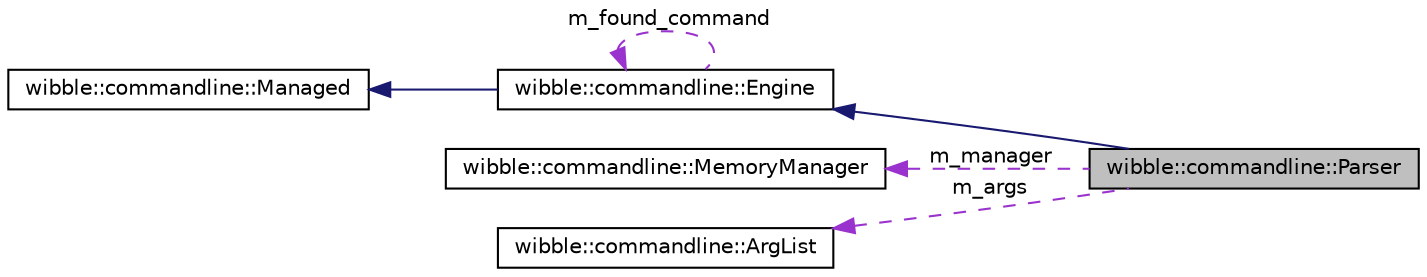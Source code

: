 digraph G
{
  edge [fontname="Helvetica",fontsize="10",labelfontname="Helvetica",labelfontsize="10"];
  node [fontname="Helvetica",fontsize="10",shape=record];
  rankdir="LR";
  Node1 [label="wibble::commandline::Parser",height=0.2,width=0.4,color="black", fillcolor="grey75", style="filled" fontcolor="black"];
  Node2 -> Node1 [dir="back",color="midnightblue",fontsize="10",style="solid",fontname="Helvetica"];
  Node2 [label="wibble::commandline::Engine",height=0.2,width=0.4,color="black", fillcolor="white", style="filled",URL="$classwibble_1_1commandline_1_1Engine.html",tooltip="Parse commandline options."];
  Node3 -> Node2 [dir="back",color="midnightblue",fontsize="10",style="solid",fontname="Helvetica"];
  Node3 [label="wibble::commandline::Managed",height=0.2,width=0.4,color="black", fillcolor="white", style="filled",URL="$classwibble_1_1commandline_1_1Managed.html"];
  Node2 -> Node2 [dir="back",color="darkorchid3",fontsize="10",style="dashed",label=" m_found_command" ,fontname="Helvetica"];
  Node4 -> Node1 [dir="back",color="darkorchid3",fontsize="10",style="dashed",label=" m_manager" ,fontname="Helvetica"];
  Node4 [label="wibble::commandline::MemoryManager",height=0.2,width=0.4,color="black", fillcolor="white", style="filled",URL="$classwibble_1_1commandline_1_1MemoryManager.html",tooltip="Keep track of various wibble::commandline components, and deallocate them at object destruction..."];
  Node5 -> Node1 [dir="back",color="darkorchid3",fontsize="10",style="dashed",label=" m_args" ,fontname="Helvetica"];
  Node5 [label="wibble::commandline::ArgList",height=0.2,width=0.4,color="black", fillcolor="white", style="filled",URL="$classwibble_1_1commandline_1_1ArgList.html"];
}
